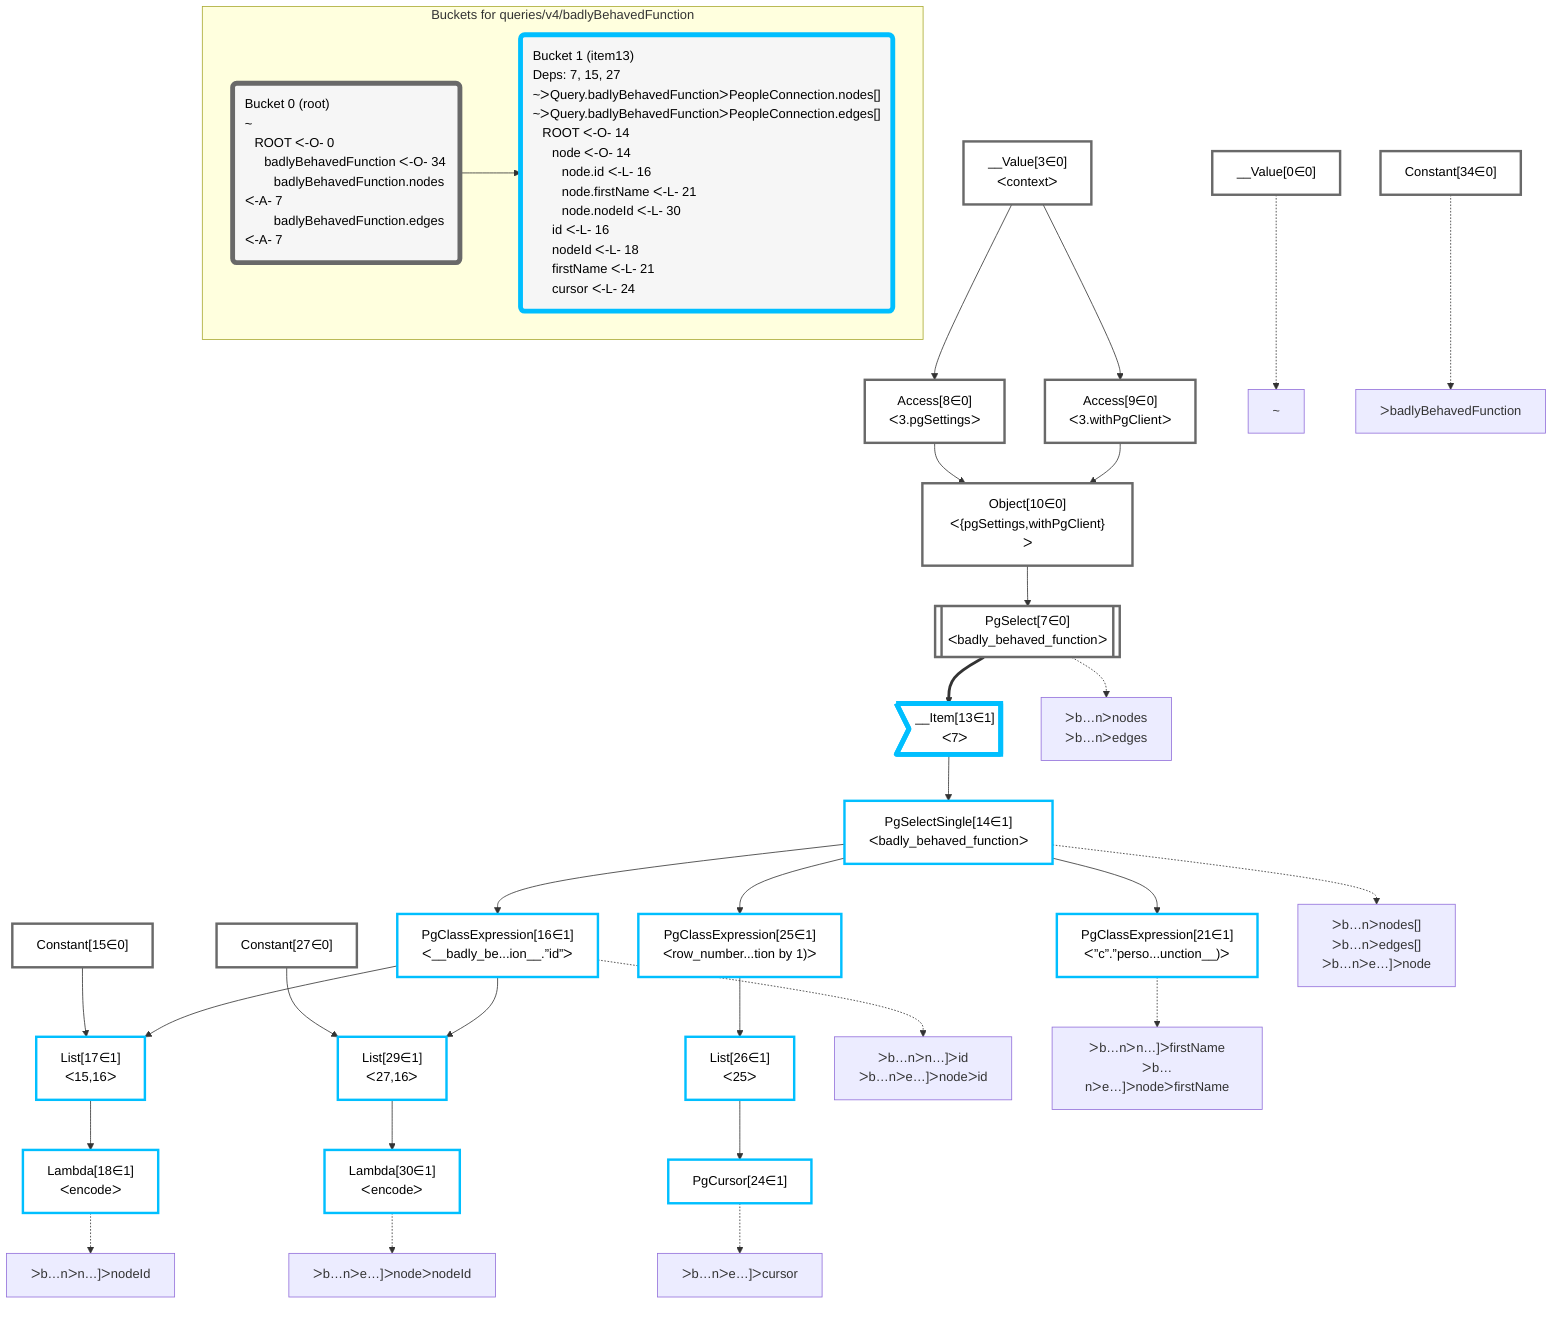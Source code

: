 graph TD
    classDef path fill:#eee,stroke:#000,color:#000
    classDef plan fill:#fff,stroke-width:3px,color:#000
    classDef itemplan fill:#fff,stroke-width:6px,color:#000
    classDef sideeffectplan fill:#f00,stroke-width:6px,color:#000
    classDef bucket fill:#f6f6f6,color:#000,stroke-width:6px,text-align:left


    %% define plans
    __Value0["__Value[0∈0]"]:::plan
    __Value3["__Value[3∈0]<br />ᐸcontextᐳ"]:::plan
    Access8["Access[8∈0]<br />ᐸ3.pgSettingsᐳ"]:::plan
    Access9["Access[9∈0]<br />ᐸ3.withPgClientᐳ"]:::plan
    Object10["Object[10∈0]<br />ᐸ{pgSettings,withPgClient}ᐳ"]:::plan
    PgSelect7[["PgSelect[7∈0]<br />ᐸbadly_behaved_functionᐳ"]]:::plan
    Constant34["Constant[34∈0]"]:::plan
    __Item13>"__Item[13∈1]<br />ᐸ7ᐳ"]:::itemplan
    PgSelectSingle14["PgSelectSingle[14∈1]<br />ᐸbadly_behaved_functionᐳ"]:::plan
    Constant15["Constant[15∈0]"]:::plan
    PgClassExpression16["PgClassExpression[16∈1]<br />ᐸ__badly_be...ion__.”id”ᐳ"]:::plan
    List17["List[17∈1]<br />ᐸ15,16ᐳ"]:::plan
    Lambda18["Lambda[18∈1]<br />ᐸencodeᐳ"]:::plan
    PgClassExpression21["PgClassExpression[21∈1]<br />ᐸ”c”.”perso...unction__)ᐳ"]:::plan
    PgClassExpression25["PgClassExpression[25∈1]<br />ᐸrow_number...tion by 1)ᐳ"]:::plan
    List26["List[26∈1]<br />ᐸ25ᐳ"]:::plan
    PgCursor24["PgCursor[24∈1]"]:::plan
    Constant27["Constant[27∈0]"]:::plan
    List29["List[29∈1]<br />ᐸ27,16ᐳ"]:::plan
    Lambda30["Lambda[30∈1]<br />ᐸencodeᐳ"]:::plan

    %% plan dependencies
    __Value3 --> Access8
    __Value3 --> Access9
    Access8 & Access9 --> Object10
    Object10 --> PgSelect7
    PgSelect7 ==> __Item13
    __Item13 --> PgSelectSingle14
    PgSelectSingle14 --> PgClassExpression16
    Constant15 & PgClassExpression16 --> List17
    List17 --> Lambda18
    PgSelectSingle14 --> PgClassExpression21
    PgSelectSingle14 --> PgClassExpression25
    PgClassExpression25 --> List26
    List26 --> PgCursor24
    Constant27 & PgClassExpression16 --> List29
    List29 --> Lambda30

    %% plan-to-path relationships
    P0["~"]
    __Value0 -.-> P0
    P7["ᐳb…nᐳnodes<br />ᐳb…nᐳedges"]
    PgSelect7 -.-> P7
    P14["ᐳb…nᐳnodes[]<br />ᐳb…nᐳedges[]<br />ᐳb…nᐳe…]ᐳnode"]
    PgSelectSingle14 -.-> P14
    P16["ᐳb…nᐳn…]ᐳid<br />ᐳb…nᐳe…]ᐳnodeᐳid"]
    PgClassExpression16 -.-> P16
    P18["ᐳb…nᐳn…]ᐳnodeId"]
    Lambda18 -.-> P18
    P21["ᐳb…nᐳn…]ᐳfirstName<br />ᐳb…nᐳe…]ᐳnodeᐳfirstName"]
    PgClassExpression21 -.-> P21
    P24["ᐳb…nᐳe…]ᐳcursor"]
    PgCursor24 -.-> P24
    P30["ᐳb…nᐳe…]ᐳnodeᐳnodeId"]
    Lambda30 -.-> P30
    P34["ᐳbadlyBehavedFunction"]
    Constant34 -.-> P34

    subgraph "Buckets for queries/v4/badlyBehavedFunction"
    Bucket0("Bucket 0 (root)<br />~<br />⠀ROOT ᐸ-O- 0<br />⠀⠀badlyBehavedFunction ᐸ-O- 34<br />⠀⠀⠀badlyBehavedFunction.nodes ᐸ-A- 7<br />⠀⠀⠀badlyBehavedFunction.edges ᐸ-A- 7"):::bucket
    classDef bucket0 stroke:#696969
    class Bucket0,__Value0,__Value3,PgSelect7,Access8,Access9,Object10,Constant15,Constant27,Constant34 bucket0
    Bucket1("Bucket 1 (item13)<br />Deps: 7, 15, 27<br />~ᐳQuery.badlyBehavedFunctionᐳPeopleConnection.nodes[]<br />~ᐳQuery.badlyBehavedFunctionᐳPeopleConnection.edges[]<br />⠀ROOT ᐸ-O- 14<br />⠀⠀node ᐸ-O- 14<br />⠀⠀⠀node.id ᐸ-L- 16<br />⠀⠀⠀node.firstName ᐸ-L- 21<br />⠀⠀⠀node.nodeId ᐸ-L- 30<br />⠀⠀id ᐸ-L- 16<br />⠀⠀nodeId ᐸ-L- 18<br />⠀⠀firstName ᐸ-L- 21<br />⠀⠀cursor ᐸ-L- 24"):::bucket
    classDef bucket1 stroke:#00bfff
    class Bucket1,__Item13,PgSelectSingle14,PgClassExpression16,List17,Lambda18,PgClassExpression21,PgCursor24,PgClassExpression25,List26,List29,Lambda30 bucket1
    Bucket0 --> Bucket1
    end